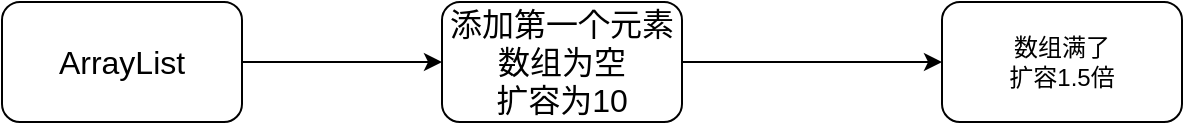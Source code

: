 <mxfile version="24.0.2" type="github">
  <diagram name="第 1 页" id="5ei_g1tk0s-xRTgqxU74">
    <mxGraphModel dx="1026" dy="566" grid="1" gridSize="10" guides="1" tooltips="1" connect="1" arrows="1" fold="1" page="1" pageScale="1" pageWidth="827" pageHeight="1169" math="0" shadow="0">
      <root>
        <mxCell id="0" />
        <mxCell id="1" parent="0" />
        <mxCell id="Qoz6VtvJYiMbTrqpaC2w-3" style="edgeStyle=orthogonalEdgeStyle;rounded=0;orthogonalLoop=1;jettySize=auto;html=1;exitX=1;exitY=0.5;exitDx=0;exitDy=0;entryX=0;entryY=0.5;entryDx=0;entryDy=0;" edge="1" parent="1" source="Qoz6VtvJYiMbTrqpaC2w-1" target="Qoz6VtvJYiMbTrqpaC2w-2">
          <mxGeometry relative="1" as="geometry" />
        </mxCell>
        <mxCell id="Qoz6VtvJYiMbTrqpaC2w-1" value="ArrayList" style="rounded=1;whiteSpace=wrap;html=1;fontSize=16;" vertex="1" parent="1">
          <mxGeometry x="100" y="120" width="120" height="60" as="geometry" />
        </mxCell>
        <mxCell id="Qoz6VtvJYiMbTrqpaC2w-5" style="edgeStyle=orthogonalEdgeStyle;rounded=0;orthogonalLoop=1;jettySize=auto;html=1;exitX=1;exitY=0.5;exitDx=0;exitDy=0;" edge="1" parent="1" source="Qoz6VtvJYiMbTrqpaC2w-2">
          <mxGeometry relative="1" as="geometry">
            <mxPoint x="570" y="150" as="targetPoint" />
          </mxGeometry>
        </mxCell>
        <mxCell id="Qoz6VtvJYiMbTrqpaC2w-2" value="添加第一个元素&lt;div style=&quot;font-size: 16px;&quot;&gt;数组为空&lt;/div&gt;&lt;div style=&quot;font-size: 16px;&quot;&gt;扩容为10&lt;/div&gt;" style="rounded=1;whiteSpace=wrap;html=1;fontSize=16;" vertex="1" parent="1">
          <mxGeometry x="320" y="120" width="120" height="60" as="geometry" />
        </mxCell>
        <mxCell id="Qoz6VtvJYiMbTrqpaC2w-6" value="数组满了&lt;div&gt;扩容1.5倍&lt;/div&gt;" style="rounded=1;whiteSpace=wrap;html=1;" vertex="1" parent="1">
          <mxGeometry x="570" y="120" width="120" height="60" as="geometry" />
        </mxCell>
      </root>
    </mxGraphModel>
  </diagram>
</mxfile>
